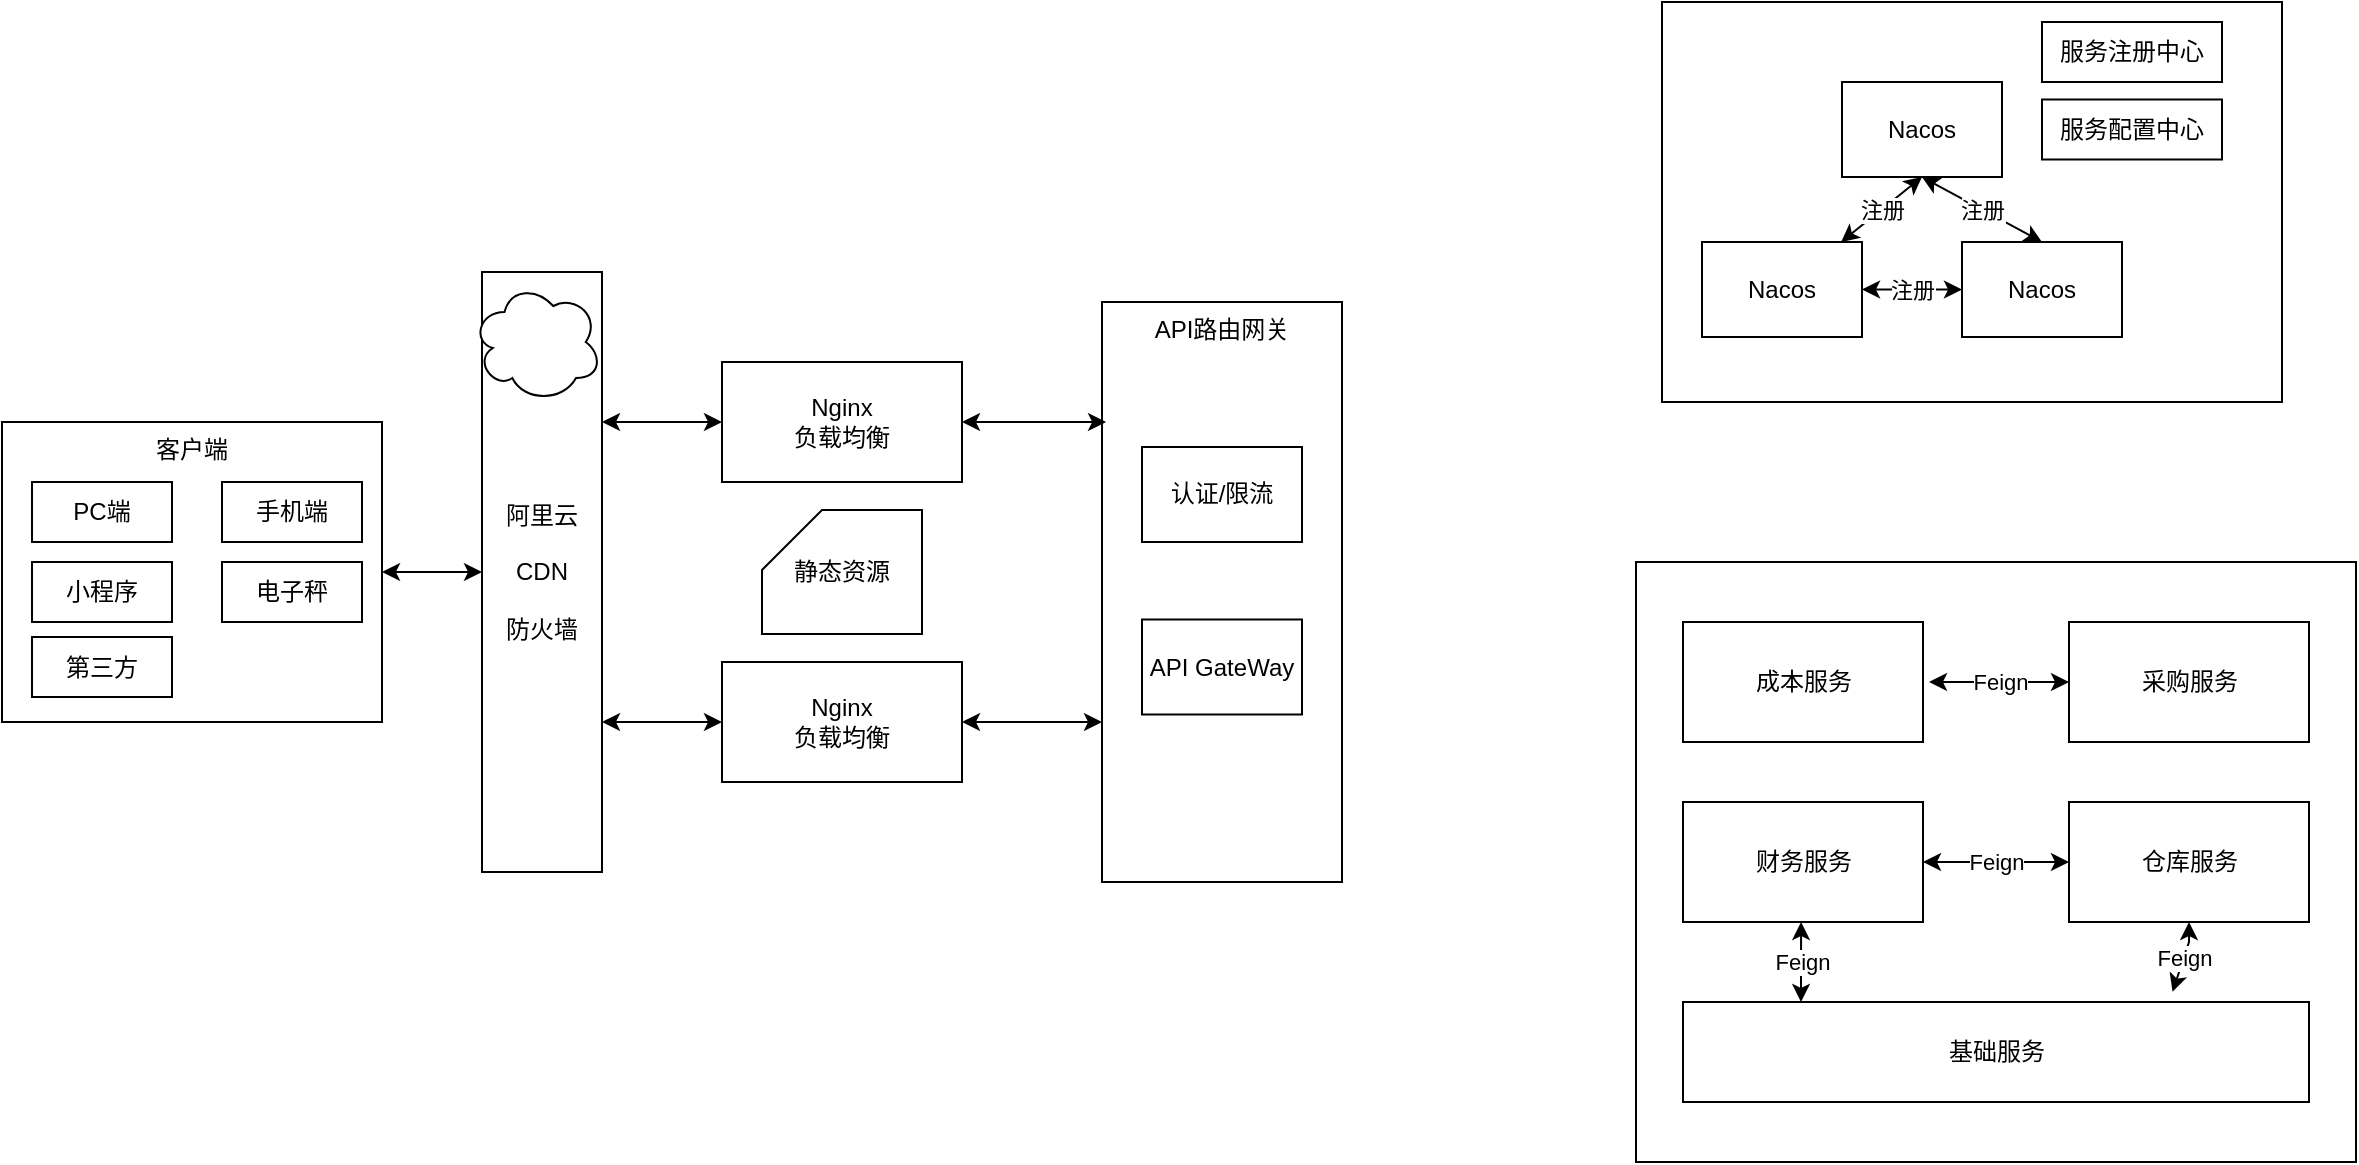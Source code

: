 <mxfile version="18.2.0" type="github">
  <diagram id="vszCD1J5VTGv5mpLLiHU" name="Page-1">
    <mxGraphModel dx="1738" dy="2120" grid="1" gridSize="10" guides="1" tooltips="1" connect="1" arrows="1" fold="1" page="1" pageScale="1" pageWidth="827" pageHeight="1169" math="0" shadow="0">
      <root>
        <mxCell id="0" />
        <mxCell id="1" parent="0" />
        <mxCell id="VbcEAXWBeEiYhWNy1sMn-55" value="" style="rounded=0;whiteSpace=wrap;html=1;" vertex="1" parent="1">
          <mxGeometry x="827" y="180" width="360" height="300" as="geometry" />
        </mxCell>
        <mxCell id="VbcEAXWBeEiYhWNy1sMn-40" value="" style="rounded=0;whiteSpace=wrap;html=1;" vertex="1" parent="1">
          <mxGeometry x="840" y="-100" width="310" height="200" as="geometry" />
        </mxCell>
        <mxCell id="VbcEAXWBeEiYhWNy1sMn-20" value="API路由网关" style="rounded=0;whiteSpace=wrap;html=1;verticalAlign=top;" vertex="1" parent="1">
          <mxGeometry x="560" y="50" width="120" height="290" as="geometry" />
        </mxCell>
        <mxCell id="owut5gFH1ZOMrYDUWBN5-8" value="客户端" style="rounded=0;whiteSpace=wrap;html=1;verticalAlign=top;" parent="1" vertex="1">
          <mxGeometry x="10" y="110" width="190" height="150" as="geometry" />
        </mxCell>
        <mxCell id="owut5gFH1ZOMrYDUWBN5-1" value="手机端" style="rounded=0;whiteSpace=wrap;html=1;" parent="1" vertex="1">
          <mxGeometry x="120" y="140" width="70" height="30" as="geometry" />
        </mxCell>
        <mxCell id="owut5gFH1ZOMrYDUWBN5-3" value="PC端" style="rounded=0;whiteSpace=wrap;html=1;" parent="1" vertex="1">
          <mxGeometry x="25" y="140" width="70" height="30" as="geometry" />
        </mxCell>
        <mxCell id="owut5gFH1ZOMrYDUWBN5-5" value="电子秤" style="rounded=0;whiteSpace=wrap;html=1;" parent="1" vertex="1">
          <mxGeometry x="120" y="180" width="70" height="30" as="geometry" />
        </mxCell>
        <mxCell id="owut5gFH1ZOMrYDUWBN5-7" value="第三方" style="rounded=0;whiteSpace=wrap;html=1;" parent="1" vertex="1">
          <mxGeometry x="25" y="217.5" width="70" height="30" as="geometry" />
        </mxCell>
        <mxCell id="VbcEAXWBeEiYhWNy1sMn-3" value="API GateWay" style="rounded=0;whiteSpace=wrap;html=1;" vertex="1" parent="1">
          <mxGeometry x="580" y="208.75" width="80" height="47.5" as="geometry" />
        </mxCell>
        <mxCell id="VbcEAXWBeEiYhWNy1sMn-6" value="小程序" style="rounded=0;whiteSpace=wrap;html=1;" vertex="1" parent="1">
          <mxGeometry x="25" y="180" width="70" height="30" as="geometry" />
        </mxCell>
        <mxCell id="VbcEAXWBeEiYhWNy1sMn-8" value="阿里云&lt;br&gt;&lt;br&gt;CDN&lt;br&gt;&lt;br&gt;防火墙" style="rounded=0;whiteSpace=wrap;html=1;" vertex="1" parent="1">
          <mxGeometry x="250" y="35" width="60" height="300" as="geometry" />
        </mxCell>
        <mxCell id="VbcEAXWBeEiYhWNy1sMn-10" value="Nginx&lt;br&gt;负载均衡" style="rounded=0;whiteSpace=wrap;html=1;" vertex="1" parent="1">
          <mxGeometry x="370" y="80" width="120" height="60" as="geometry" />
        </mxCell>
        <mxCell id="VbcEAXWBeEiYhWNy1sMn-11" value="Nginx&lt;br&gt;负载均衡" style="rounded=0;whiteSpace=wrap;html=1;" vertex="1" parent="1">
          <mxGeometry x="370" y="230" width="120" height="60" as="geometry" />
        </mxCell>
        <mxCell id="VbcEAXWBeEiYhWNy1sMn-12" value="" style="endArrow=classic;startArrow=classic;html=1;rounded=0;entryX=0;entryY=0.5;entryDx=0;entryDy=0;exitX=1;exitY=0.25;exitDx=0;exitDy=0;" edge="1" parent="1" source="VbcEAXWBeEiYhWNy1sMn-8" target="VbcEAXWBeEiYhWNy1sMn-10">
          <mxGeometry width="50" height="50" relative="1" as="geometry">
            <mxPoint x="310" y="150" as="sourcePoint" />
            <mxPoint x="360" y="100" as="targetPoint" />
          </mxGeometry>
        </mxCell>
        <mxCell id="VbcEAXWBeEiYhWNy1sMn-14" value="" style="endArrow=classic;startArrow=classic;html=1;rounded=0;exitX=1;exitY=0.5;exitDx=0;exitDy=0;entryX=0;entryY=0.5;entryDx=0;entryDy=0;" edge="1" parent="1" source="owut5gFH1ZOMrYDUWBN5-8" target="VbcEAXWBeEiYhWNy1sMn-8">
          <mxGeometry width="50" height="50" relative="1" as="geometry">
            <mxPoint x="200" y="210" as="sourcePoint" />
            <mxPoint x="250" y="160" as="targetPoint" />
          </mxGeometry>
        </mxCell>
        <mxCell id="VbcEAXWBeEiYhWNy1sMn-15" value="" style="endArrow=classic;startArrow=classic;html=1;rounded=0;entryX=0;entryY=0.5;entryDx=0;entryDy=0;exitX=1;exitY=0.75;exitDx=0;exitDy=0;" edge="1" parent="1" source="VbcEAXWBeEiYhWNy1sMn-8" target="VbcEAXWBeEiYhWNy1sMn-11">
          <mxGeometry width="50" height="50" relative="1" as="geometry">
            <mxPoint x="310" y="300" as="sourcePoint" />
            <mxPoint x="360" y="250" as="targetPoint" />
          </mxGeometry>
        </mxCell>
        <mxCell id="VbcEAXWBeEiYhWNy1sMn-17" value="" style="ellipse;shape=cloud;whiteSpace=wrap;html=1;" vertex="1" parent="1">
          <mxGeometry x="245" y="40" width="65" height="60" as="geometry" />
        </mxCell>
        <mxCell id="VbcEAXWBeEiYhWNy1sMn-19" value="静态资源" style="shape=card;whiteSpace=wrap;html=1;" vertex="1" parent="1">
          <mxGeometry x="390" y="154" width="80" height="62" as="geometry" />
        </mxCell>
        <mxCell id="VbcEAXWBeEiYhWNy1sMn-21" value="认证/限流" style="rounded=0;whiteSpace=wrap;html=1;" vertex="1" parent="1">
          <mxGeometry x="580" y="122.5" width="80" height="47.5" as="geometry" />
        </mxCell>
        <mxCell id="VbcEAXWBeEiYhWNy1sMn-22" value="" style="endArrow=classic;startArrow=classic;html=1;rounded=0;exitX=1;exitY=0.5;exitDx=0;exitDy=0;entryX=0.017;entryY=0.207;entryDx=0;entryDy=0;entryPerimeter=0;" edge="1" parent="1" source="VbcEAXWBeEiYhWNy1sMn-10" target="VbcEAXWBeEiYhWNy1sMn-20">
          <mxGeometry width="50" height="50" relative="1" as="geometry">
            <mxPoint x="490" y="160" as="sourcePoint" />
            <mxPoint x="540" y="110" as="targetPoint" />
          </mxGeometry>
        </mxCell>
        <mxCell id="VbcEAXWBeEiYhWNy1sMn-23" value="" style="endArrow=classic;startArrow=classic;html=1;rounded=0;exitX=1;exitY=0.5;exitDx=0;exitDy=0;" edge="1" parent="1" source="VbcEAXWBeEiYhWNy1sMn-11">
          <mxGeometry width="50" height="50" relative="1" as="geometry">
            <mxPoint x="490" y="310" as="sourcePoint" />
            <mxPoint x="560" y="260" as="targetPoint" />
          </mxGeometry>
        </mxCell>
        <mxCell id="VbcEAXWBeEiYhWNy1sMn-25" value="Nacos" style="rounded=0;whiteSpace=wrap;html=1;" vertex="1" parent="1">
          <mxGeometry x="930" y="-60" width="80" height="47.5" as="geometry" />
        </mxCell>
        <mxCell id="VbcEAXWBeEiYhWNy1sMn-26" value="Nacos" style="rounded=0;whiteSpace=wrap;html=1;" vertex="1" parent="1">
          <mxGeometry x="860" y="20" width="80" height="47.5" as="geometry" />
        </mxCell>
        <mxCell id="VbcEAXWBeEiYhWNy1sMn-27" value="Nacos" style="rounded=0;whiteSpace=wrap;html=1;" vertex="1" parent="1">
          <mxGeometry x="990" y="20" width="80" height="47.5" as="geometry" />
        </mxCell>
        <mxCell id="VbcEAXWBeEiYhWNy1sMn-28" value="注册" style="endArrow=classic;startArrow=classic;html=1;rounded=0;entryX=0.5;entryY=1;entryDx=0;entryDy=0;" edge="1" parent="1" source="VbcEAXWBeEiYhWNy1sMn-26" target="VbcEAXWBeEiYhWNy1sMn-25">
          <mxGeometry width="50" height="50" relative="1" as="geometry">
            <mxPoint x="950" y="40" as="sourcePoint" />
            <mxPoint x="1000" y="-10" as="targetPoint" />
          </mxGeometry>
        </mxCell>
        <mxCell id="VbcEAXWBeEiYhWNy1sMn-32" value="注册" style="endArrow=classic;startArrow=classic;html=1;rounded=0;entryX=0.5;entryY=1;entryDx=0;entryDy=0;exitX=0.5;exitY=0;exitDx=0;exitDy=0;" edge="1" parent="1" source="VbcEAXWBeEiYhWNy1sMn-27" target="VbcEAXWBeEiYhWNy1sMn-25">
          <mxGeometry width="50" height="50" relative="1" as="geometry">
            <mxPoint x="980" y="40" as="sourcePoint" />
            <mxPoint x="1030" y="-10" as="targetPoint" />
          </mxGeometry>
        </mxCell>
        <mxCell id="VbcEAXWBeEiYhWNy1sMn-33" value="注册" style="endArrow=classic;startArrow=classic;html=1;rounded=0;exitX=1;exitY=0.5;exitDx=0;exitDy=0;entryX=0;entryY=0.5;entryDx=0;entryDy=0;" edge="1" parent="1" source="VbcEAXWBeEiYhWNy1sMn-26" target="VbcEAXWBeEiYhWNy1sMn-27">
          <mxGeometry width="50" height="50" relative="1" as="geometry">
            <mxPoint x="950" y="90" as="sourcePoint" />
            <mxPoint x="980" y="44" as="targetPoint" />
          </mxGeometry>
        </mxCell>
        <mxCell id="VbcEAXWBeEiYhWNy1sMn-34" value="服务注册中心" style="rounded=0;whiteSpace=wrap;html=1;" vertex="1" parent="1">
          <mxGeometry x="1030" y="-90" width="90" height="30" as="geometry" />
        </mxCell>
        <mxCell id="VbcEAXWBeEiYhWNy1sMn-35" value="服务配置中心" style="rounded=0;whiteSpace=wrap;html=1;" vertex="1" parent="1">
          <mxGeometry x="1030" y="-51.25" width="90" height="30" as="geometry" />
        </mxCell>
        <mxCell id="VbcEAXWBeEiYhWNy1sMn-42" value="成本服务" style="rounded=0;whiteSpace=wrap;html=1;" vertex="1" parent="1">
          <mxGeometry x="850.5" y="210" width="120" height="60" as="geometry" />
        </mxCell>
        <mxCell id="VbcEAXWBeEiYhWNy1sMn-43" value="采购服务" style="rounded=0;whiteSpace=wrap;html=1;" vertex="1" parent="1">
          <mxGeometry x="1043.5" y="210" width="120" height="60" as="geometry" />
        </mxCell>
        <mxCell id="VbcEAXWBeEiYhWNy1sMn-44" value="仓库服务" style="rounded=0;whiteSpace=wrap;html=1;" vertex="1" parent="1">
          <mxGeometry x="1043.5" y="300" width="120" height="60" as="geometry" />
        </mxCell>
        <mxCell id="VbcEAXWBeEiYhWNy1sMn-45" value="财务服务" style="rounded=0;whiteSpace=wrap;html=1;" vertex="1" parent="1">
          <mxGeometry x="850.5" y="300" width="120" height="60" as="geometry" />
        </mxCell>
        <mxCell id="VbcEAXWBeEiYhWNy1sMn-46" value="基础服务" style="rounded=0;whiteSpace=wrap;html=1;" vertex="1" parent="1">
          <mxGeometry x="850.5" y="400" width="313" height="50" as="geometry" />
        </mxCell>
        <mxCell id="VbcEAXWBeEiYhWNy1sMn-48" value="Feign" style="endArrow=classic;startArrow=classic;html=1;rounded=0;entryX=0;entryY=0.5;entryDx=0;entryDy=0;" edge="1" parent="1" target="VbcEAXWBeEiYhWNy1sMn-43">
          <mxGeometry width="50" height="50" relative="1" as="geometry">
            <mxPoint x="973.5" y="240" as="sourcePoint" />
            <mxPoint x="1023.5" y="240" as="targetPoint" />
          </mxGeometry>
        </mxCell>
        <mxCell id="VbcEAXWBeEiYhWNy1sMn-50" value="Feign" style="endArrow=classic;startArrow=classic;html=1;rounded=0;entryX=0;entryY=0.5;entryDx=0;entryDy=0;exitX=1;exitY=0.5;exitDx=0;exitDy=0;" edge="1" parent="1" source="VbcEAXWBeEiYhWNy1sMn-45" target="VbcEAXWBeEiYhWNy1sMn-44">
          <mxGeometry width="50" height="50" relative="1" as="geometry">
            <mxPoint x="963.5" y="370" as="sourcePoint" />
            <mxPoint x="1013.5" y="320" as="targetPoint" />
          </mxGeometry>
        </mxCell>
        <mxCell id="VbcEAXWBeEiYhWNy1sMn-51" value="Feign" style="endArrow=classic;startArrow=classic;html=1;rounded=0;entryX=0.492;entryY=1;entryDx=0;entryDy=0;entryPerimeter=0;" edge="1" parent="1" target="VbcEAXWBeEiYhWNy1sMn-45">
          <mxGeometry width="50" height="50" relative="1" as="geometry">
            <mxPoint x="909.5" y="400" as="sourcePoint" />
            <mxPoint x="909.54" y="361.02" as="targetPoint" />
          </mxGeometry>
        </mxCell>
        <mxCell id="VbcEAXWBeEiYhWNy1sMn-52" value="Feign" style="endArrow=classic;startArrow=classic;html=1;rounded=0;entryX=0.5;entryY=1;entryDx=0;entryDy=0;exitX=0.782;exitY=-0.102;exitDx=0;exitDy=0;exitPerimeter=0;" edge="1" parent="1" source="VbcEAXWBeEiYhWNy1sMn-46" target="VbcEAXWBeEiYhWNy1sMn-44">
          <mxGeometry width="50" height="50" relative="1" as="geometry">
            <mxPoint x="1093.5" y="410" as="sourcePoint" />
            <mxPoint x="1143.5" y="360" as="targetPoint" />
            <Array as="points">
              <mxPoint x="1103.5" y="370" />
            </Array>
          </mxGeometry>
        </mxCell>
      </root>
    </mxGraphModel>
  </diagram>
</mxfile>
